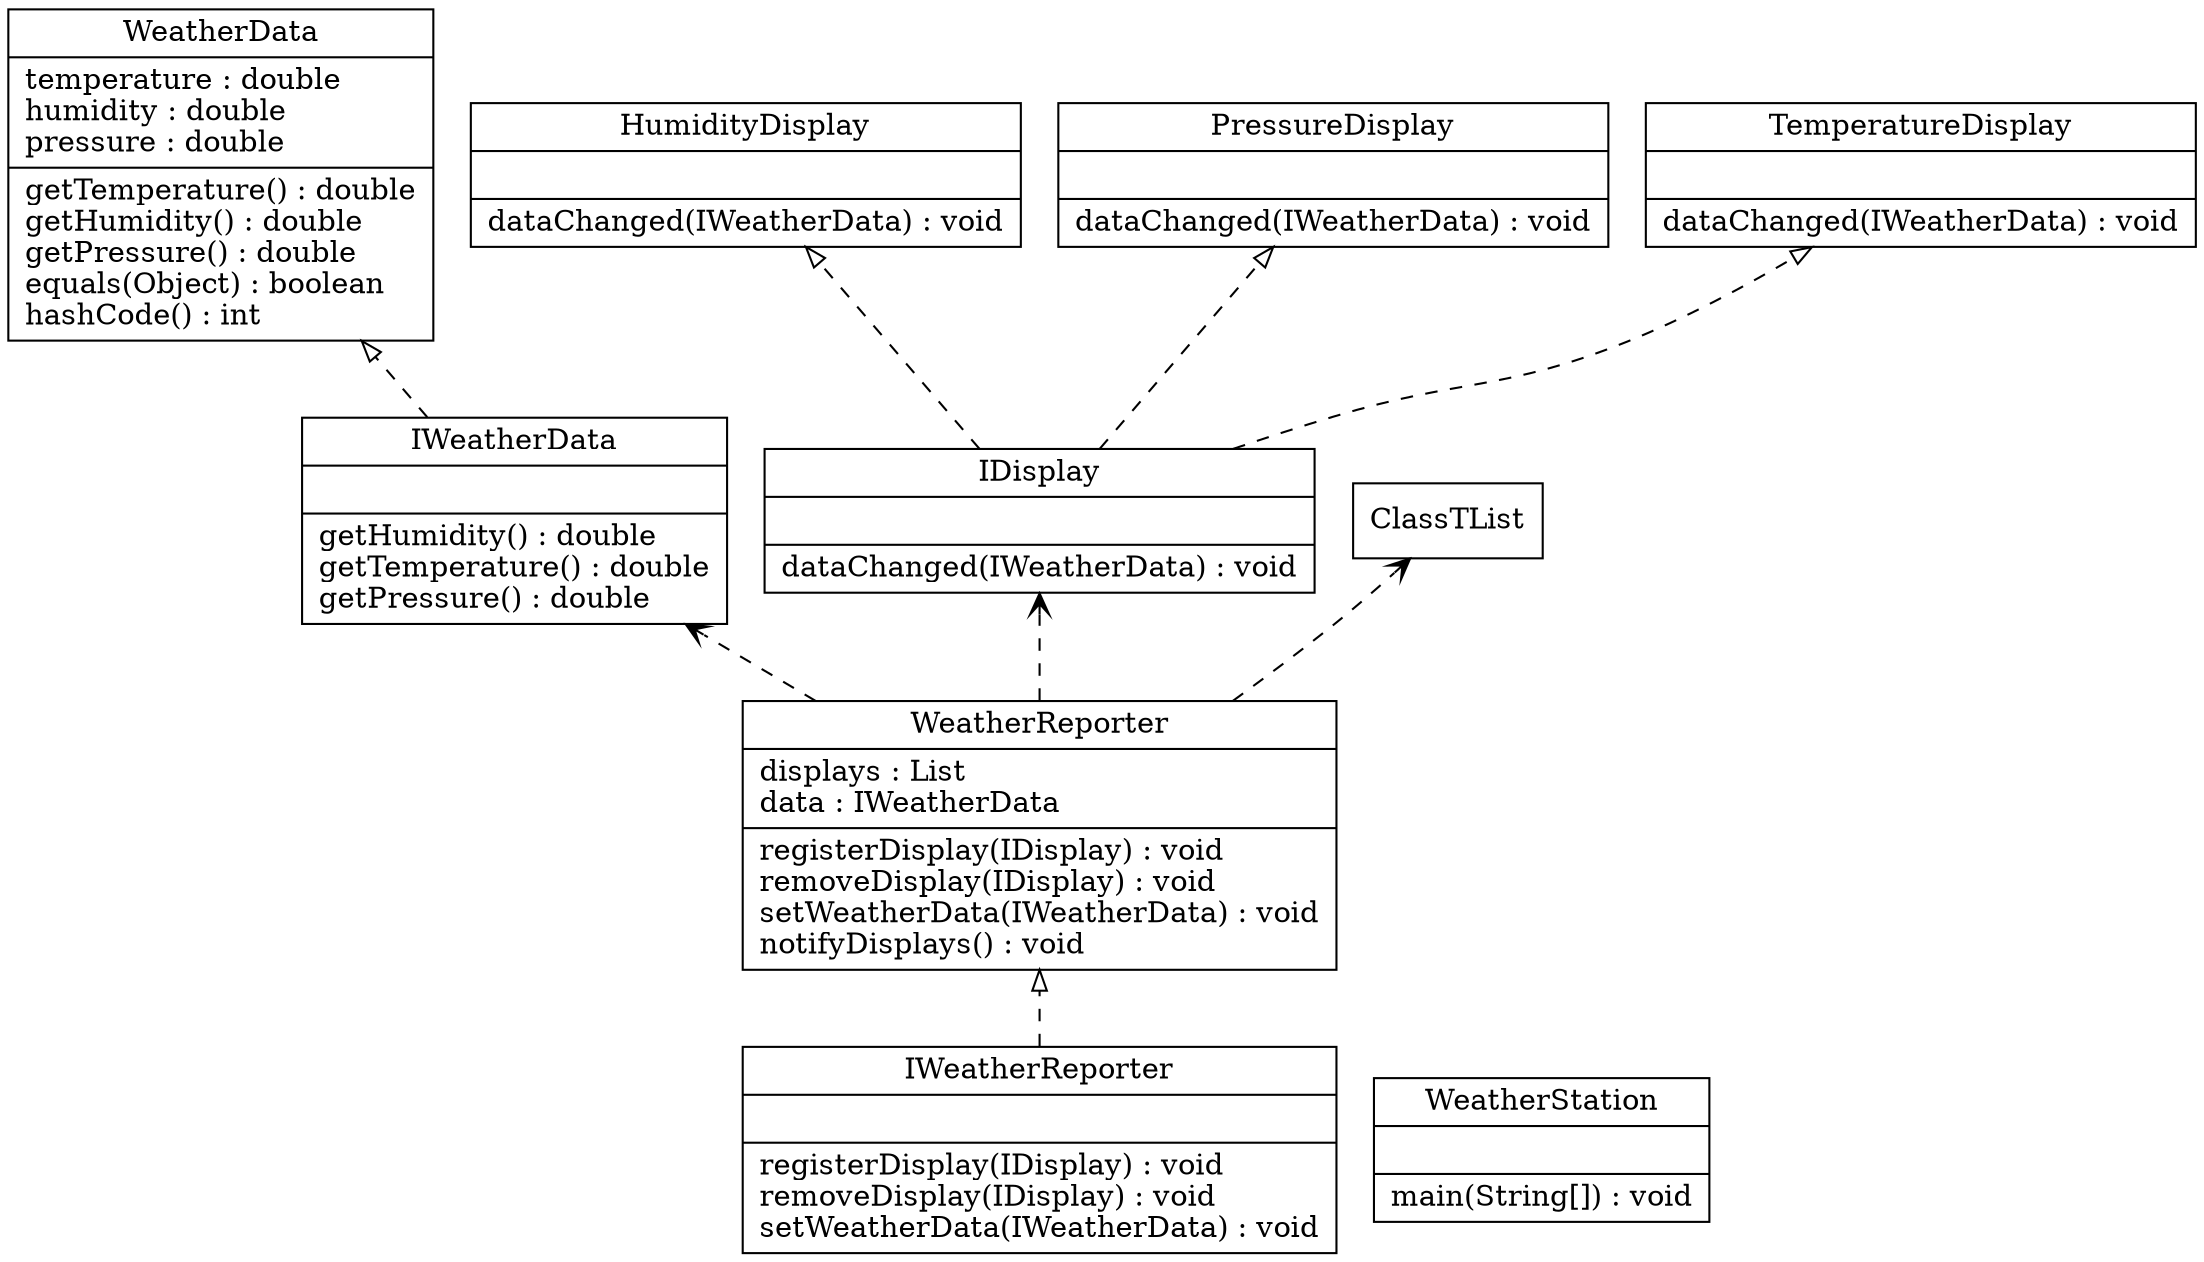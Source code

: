 digraph G {

fontname = "Bitstream Vera Sans"
fontsize = 8
rankdir=BT
node [shape = "record" ]
ClassTHumidityDisplay [label = "{HumidityDisplay||dataChanged(IWeatherData) : void\l}"]
node [shape = "record" ]
ClassTIWeatherData [label = "{IWeatherData||getHumidity() : double\lgetTemperature() : double\lgetPressure() : double\l}"]
node [shape = "record" ]
ClassTIDisplay [label = "{IDisplay||dataChanged(IWeatherData) : void\l}"]
node [shape = "record" ]
ClassTIWeatherReporter [label = "{IWeatherReporter||registerDisplay(IDisplay) : void\lremoveDisplay(IDisplay) : void\lsetWeatherData(IWeatherData) : void\l}"]
node [shape = "record" ]
ClassTPressureDisplay [label = "{PressureDisplay||dataChanged(IWeatherData) : void\l}"]
node [shape = "record" ]
ClassTTemperatureDisplay [label = "{TemperatureDisplay||dataChanged(IWeatherData) : void\l}"]
node [shape = "record" ]
ClassTWeatherData [label = "{WeatherData|temperature : double\lhumidity : double\lpressure : double\l|getTemperature() : double\lgetHumidity() : double\lgetPressure() : double\lequals(Object) : boolean\lhashCode() : int\l}"]
node [shape = "record" ]
ClassTWeatherReporter [label = "{WeatherReporter|displays : List\ldata : IWeatherData\l|registerDisplay(IDisplay) : void\lremoveDisplay(IDisplay) : void\lsetWeatherData(IWeatherData) : void\lnotifyDisplays() : void\l}"]
node [shape = "record" ]
ClassTWeatherStation [label = "{WeatherStation||main(String[]) : void\l}"]
edge [arrowhead = empty style = dashed ]
ClassTIDisplay -> ClassTHumidityDisplay
edge [arrowhead = empty style = dashed ]
ClassTIDisplay -> ClassTPressureDisplay
edge [arrowhead = empty style = dashed ]
ClassTIDisplay -> ClassTTemperatureDisplay
edge [arrowhead = empty style = dashed ]
ClassTIWeatherData -> ClassTWeatherData
edge [arrowhead = vee style = dashed ]
ClassTWeatherReporter -> ClassTIDisplay
edge [arrowhead = vee style = dashed ]
ClassTWeatherReporter -> ClassTList
edge [arrowhead = vee style = dashed ]
ClassTWeatherReporter -> ClassTIWeatherData
edge [arrowhead = empty style = dashed ]
ClassTIWeatherReporter -> ClassTWeatherReporter
}
